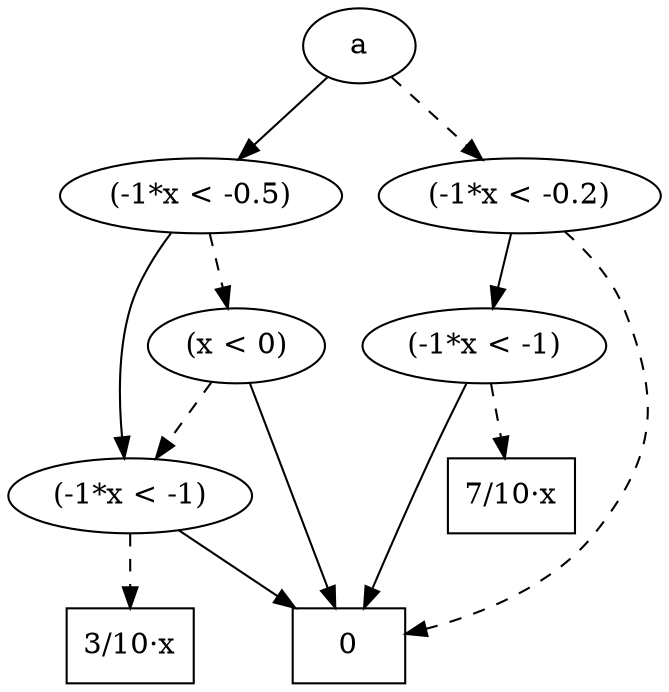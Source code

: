 digraph G {
	rankdir = TB;
	123 [label="a", shape=""]
	123 -> 121
	123 -> 122 [style=dashed]
	{rank = same; 123;}
	121 [label="(-1*x < -0.5)", shape=""]
	121 -> 113
	121 -> 114 [style=dashed]
	122 [label="(-1*x < -0.2)", shape=""]
	122 -> 117
	122 -> 1 [style=dashed]
	{rank = same; 121; 122;}
	117 [label="(-1*x < -1)", shape=""]
	117 -> 1
	117 -> 111 [style=dashed]
	114 [label="(x < 0)", shape=""]
	114 -> 1
	114 -> 113 [style=dashed]
	{rank = same; 117; 114;}
	1 [label="0", shape="box"]
	110 [label="3/10·x", shape="box"]
	{rank = same; 1; 110;}
	111 [label="7/10·x", shape="box"]
	113 [label="(-1*x < -1)", shape=""]
	113 -> 1
	113 -> 110 [style=dashed]
	{rank = same; 111; 113;}
}
